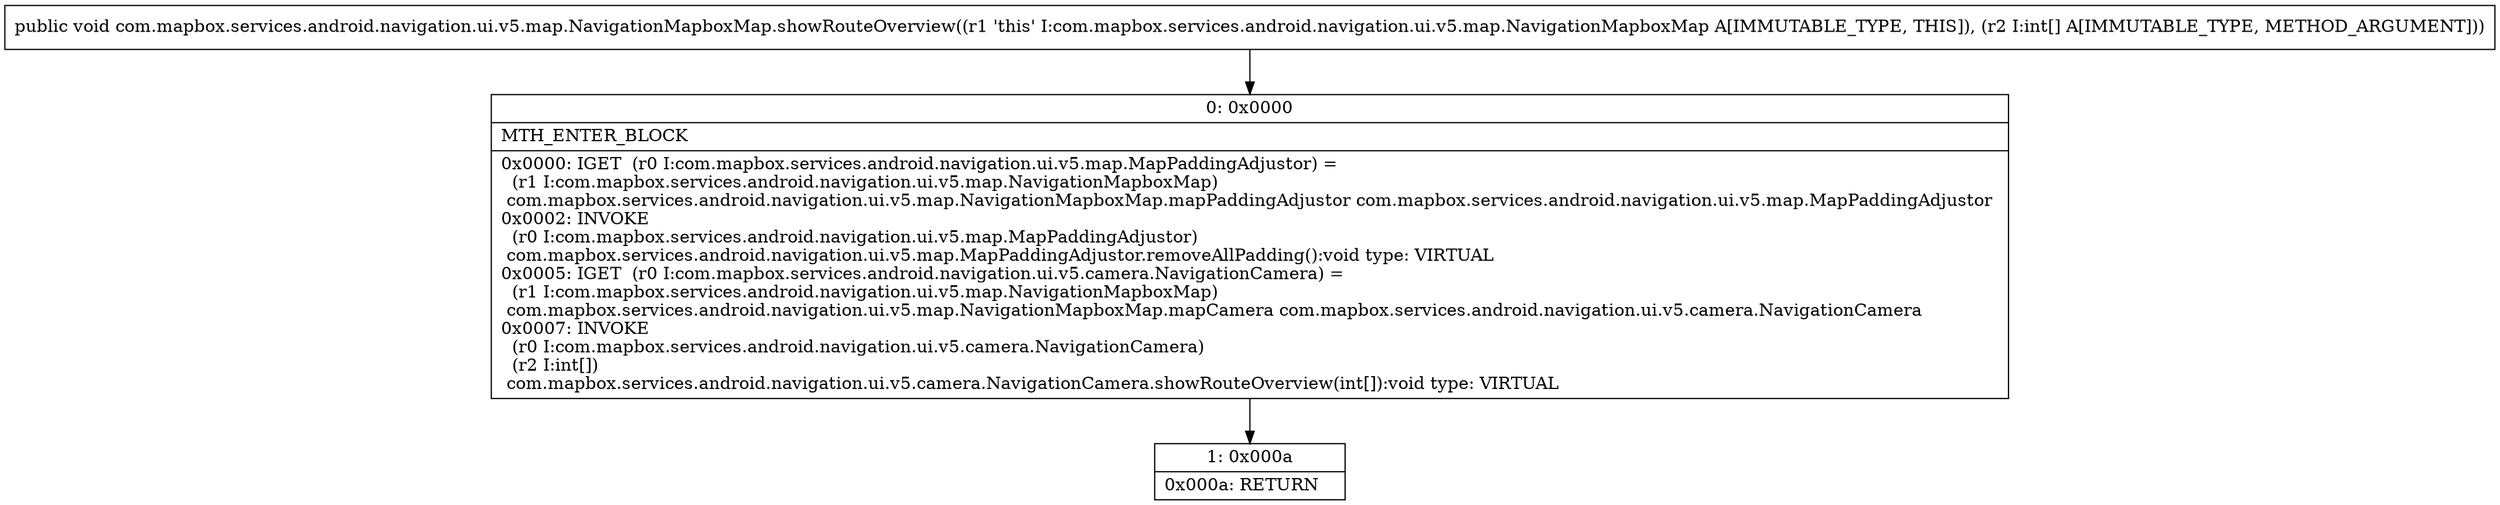 digraph "CFG forcom.mapbox.services.android.navigation.ui.v5.map.NavigationMapboxMap.showRouteOverview([I)V" {
Node_0 [shape=record,label="{0\:\ 0x0000|MTH_ENTER_BLOCK\l|0x0000: IGET  (r0 I:com.mapbox.services.android.navigation.ui.v5.map.MapPaddingAdjustor) = \l  (r1 I:com.mapbox.services.android.navigation.ui.v5.map.NavigationMapboxMap)\l com.mapbox.services.android.navigation.ui.v5.map.NavigationMapboxMap.mapPaddingAdjustor com.mapbox.services.android.navigation.ui.v5.map.MapPaddingAdjustor \l0x0002: INVOKE  \l  (r0 I:com.mapbox.services.android.navigation.ui.v5.map.MapPaddingAdjustor)\l com.mapbox.services.android.navigation.ui.v5.map.MapPaddingAdjustor.removeAllPadding():void type: VIRTUAL \l0x0005: IGET  (r0 I:com.mapbox.services.android.navigation.ui.v5.camera.NavigationCamera) = \l  (r1 I:com.mapbox.services.android.navigation.ui.v5.map.NavigationMapboxMap)\l com.mapbox.services.android.navigation.ui.v5.map.NavigationMapboxMap.mapCamera com.mapbox.services.android.navigation.ui.v5.camera.NavigationCamera \l0x0007: INVOKE  \l  (r0 I:com.mapbox.services.android.navigation.ui.v5.camera.NavigationCamera)\l  (r2 I:int[])\l com.mapbox.services.android.navigation.ui.v5.camera.NavigationCamera.showRouteOverview(int[]):void type: VIRTUAL \l}"];
Node_1 [shape=record,label="{1\:\ 0x000a|0x000a: RETURN   \l}"];
MethodNode[shape=record,label="{public void com.mapbox.services.android.navigation.ui.v5.map.NavigationMapboxMap.showRouteOverview((r1 'this' I:com.mapbox.services.android.navigation.ui.v5.map.NavigationMapboxMap A[IMMUTABLE_TYPE, THIS]), (r2 I:int[] A[IMMUTABLE_TYPE, METHOD_ARGUMENT])) }"];
MethodNode -> Node_0;
Node_0 -> Node_1;
}

